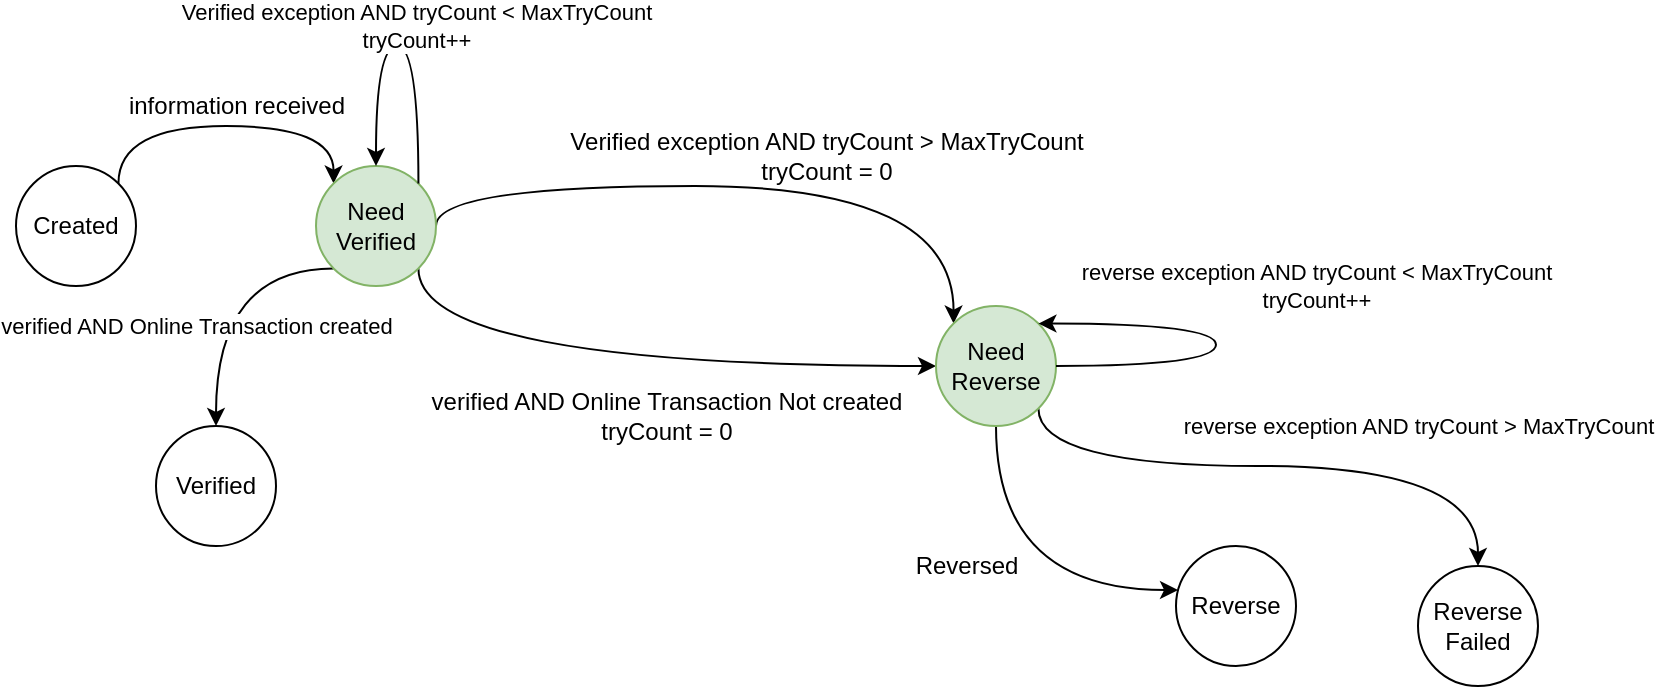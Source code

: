 <mxfile version="14.8.1" type="github">
  <diagram id="KU8UzdQ1xzfg_n8I3WLU" name="Page-1">
    <mxGraphModel dx="1422" dy="756" grid="1" gridSize="10" guides="1" tooltips="1" connect="1" arrows="1" fold="1" page="1" pageScale="1" pageWidth="850" pageHeight="1100" math="0" shadow="0">
      <root>
        <mxCell id="0" />
        <mxCell id="1" parent="0" />
        <mxCell id="dQ9hWwUdrEHZIV1AniP0-3" style="edgeStyle=orthogonalEdgeStyle;orthogonalLoop=1;jettySize=auto;html=1;exitX=1;exitY=0;exitDx=0;exitDy=0;entryX=0;entryY=0;entryDx=0;entryDy=0;curved=1;" edge="1" parent="1" source="dQ9hWwUdrEHZIV1AniP0-1" target="dQ9hWwUdrEHZIV1AniP0-2">
          <mxGeometry relative="1" as="geometry">
            <Array as="points">
              <mxPoint x="60" y="200" />
              <mxPoint x="168" y="200" />
            </Array>
          </mxGeometry>
        </mxCell>
        <mxCell id="dQ9hWwUdrEHZIV1AniP0-1" value="&lt;div&gt;Created&lt;/div&gt;" style="ellipse;whiteSpace=wrap;html=1;" vertex="1" parent="1">
          <mxGeometry x="9" y="220" width="60" height="60" as="geometry" />
        </mxCell>
        <mxCell id="dQ9hWwUdrEHZIV1AniP0-6" style="edgeStyle=orthogonalEdgeStyle;curved=1;orthogonalLoop=1;jettySize=auto;html=1;exitX=0;exitY=1;exitDx=0;exitDy=0;entryX=0.5;entryY=0;entryDx=0;entryDy=0;" edge="1" parent="1" source="dQ9hWwUdrEHZIV1AniP0-2" target="dQ9hWwUdrEHZIV1AniP0-5">
          <mxGeometry relative="1" as="geometry" />
        </mxCell>
        <mxCell id="dQ9hWwUdrEHZIV1AniP0-7" value="verified AND Online Transaction created" style="edgeLabel;html=1;align=center;verticalAlign=middle;resizable=0;points=[];" vertex="1" connectable="0" parent="dQ9hWwUdrEHZIV1AniP0-6">
          <mxGeometry x="0.113" y="14" relative="1" as="geometry">
            <mxPoint x="-24" y="11" as="offset" />
          </mxGeometry>
        </mxCell>
        <mxCell id="dQ9hWwUdrEHZIV1AniP0-12" style="edgeStyle=orthogonalEdgeStyle;curved=1;orthogonalLoop=1;jettySize=auto;html=1;exitX=1;exitY=0.5;exitDx=0;exitDy=0;entryX=0;entryY=0;entryDx=0;entryDy=0;" edge="1" parent="1" source="dQ9hWwUdrEHZIV1AniP0-2" target="dQ9hWwUdrEHZIV1AniP0-11">
          <mxGeometry relative="1" as="geometry">
            <Array as="points">
              <mxPoint x="219" y="230" />
              <mxPoint x="478" y="230" />
            </Array>
          </mxGeometry>
        </mxCell>
        <mxCell id="dQ9hWwUdrEHZIV1AniP0-16" style="edgeStyle=orthogonalEdgeStyle;curved=1;orthogonalLoop=1;jettySize=auto;html=1;exitX=1;exitY=1;exitDx=0;exitDy=0;entryX=0;entryY=0.5;entryDx=0;entryDy=0;" edge="1" parent="1" source="dQ9hWwUdrEHZIV1AniP0-2" target="dQ9hWwUdrEHZIV1AniP0-11">
          <mxGeometry relative="1" as="geometry">
            <Array as="points">
              <mxPoint x="210" y="320" />
            </Array>
          </mxGeometry>
        </mxCell>
        <mxCell id="dQ9hWwUdrEHZIV1AniP0-2" value="Need&lt;br&gt;Verified" style="ellipse;whiteSpace=wrap;html=1;fillColor=#d5e8d4;strokeColor=#82b366;" vertex="1" parent="1">
          <mxGeometry x="159" y="220" width="60" height="60" as="geometry" />
        </mxCell>
        <mxCell id="dQ9hWwUdrEHZIV1AniP0-4" value="information received" style="text;html=1;align=center;verticalAlign=middle;resizable=0;points=[];autosize=1;strokeColor=none;" vertex="1" parent="1">
          <mxGeometry x="59" y="180" width="120" height="20" as="geometry" />
        </mxCell>
        <mxCell id="dQ9hWwUdrEHZIV1AniP0-5" value="Verified" style="ellipse;whiteSpace=wrap;html=1;" vertex="1" parent="1">
          <mxGeometry x="79" y="350" width="60" height="60" as="geometry" />
        </mxCell>
        <mxCell id="dQ9hWwUdrEHZIV1AniP0-8" style="edgeStyle=orthogonalEdgeStyle;curved=1;orthogonalLoop=1;jettySize=auto;html=1;exitX=1;exitY=0;exitDx=0;exitDy=0;entryX=0.5;entryY=0;entryDx=0;entryDy=0;" edge="1" parent="1" source="dQ9hWwUdrEHZIV1AniP0-2" target="dQ9hWwUdrEHZIV1AniP0-2">
          <mxGeometry relative="1" as="geometry">
            <Array as="points">
              <mxPoint x="210" y="160" />
              <mxPoint x="189" y="160" />
            </Array>
          </mxGeometry>
        </mxCell>
        <mxCell id="dQ9hWwUdrEHZIV1AniP0-10" value="Verified exception AND tryCount &amp;lt; MaxTryCount&lt;br&gt;tryCount++" style="edgeLabel;html=1;align=center;verticalAlign=middle;resizable=0;points=[];" vertex="1" connectable="0" parent="dQ9hWwUdrEHZIV1AniP0-8">
          <mxGeometry x="0.333" y="8" relative="1" as="geometry">
            <mxPoint x="12" y="-20" as="offset" />
          </mxGeometry>
        </mxCell>
        <mxCell id="dQ9hWwUdrEHZIV1AniP0-18" style="edgeStyle=orthogonalEdgeStyle;curved=1;orthogonalLoop=1;jettySize=auto;html=1;exitX=0.5;exitY=1;exitDx=0;exitDy=0;entryX=0.017;entryY=0.367;entryDx=0;entryDy=0;entryPerimeter=0;" edge="1" parent="1" source="dQ9hWwUdrEHZIV1AniP0-11" target="dQ9hWwUdrEHZIV1AniP0-17">
          <mxGeometry relative="1" as="geometry" />
        </mxCell>
        <mxCell id="dQ9hWwUdrEHZIV1AniP0-25" style="edgeStyle=orthogonalEdgeStyle;curved=1;orthogonalLoop=1;jettySize=auto;html=1;exitX=1;exitY=1;exitDx=0;exitDy=0;" edge="1" parent="1" source="dQ9hWwUdrEHZIV1AniP0-11">
          <mxGeometry relative="1" as="geometry">
            <mxPoint x="740" y="420" as="targetPoint" />
            <Array as="points">
              <mxPoint x="520" y="370" />
              <mxPoint x="740" y="370" />
            </Array>
          </mxGeometry>
        </mxCell>
        <mxCell id="dQ9hWwUdrEHZIV1AniP0-11" value="Need&lt;br&gt;Reverse" style="ellipse;whiteSpace=wrap;html=1;fillColor=#d5e8d4;strokeColor=#82b366;" vertex="1" parent="1">
          <mxGeometry x="469" y="290" width="60" height="60" as="geometry" />
        </mxCell>
        <mxCell id="dQ9hWwUdrEHZIV1AniP0-13" value="Verified exception AND tryCount &amp;gt; MaxTryCount&lt;br&gt;tryCount = 0" style="text;html=1;align=center;verticalAlign=middle;resizable=0;points=[];autosize=1;strokeColor=none;" vertex="1" parent="1">
          <mxGeometry x="279" y="200" width="270" height="30" as="geometry" />
        </mxCell>
        <mxCell id="dQ9hWwUdrEHZIV1AniP0-15" value="verified AND Online Transaction Not created&lt;br&gt;tryCount = 0" style="text;html=1;align=center;verticalAlign=middle;resizable=0;points=[];autosize=1;strokeColor=none;" vertex="1" parent="1">
          <mxGeometry x="209" y="330" width="250" height="30" as="geometry" />
        </mxCell>
        <mxCell id="dQ9hWwUdrEHZIV1AniP0-17" value="Reverse" style="ellipse;whiteSpace=wrap;html=1;" vertex="1" parent="1">
          <mxGeometry x="589" y="410" width="60" height="60" as="geometry" />
        </mxCell>
        <mxCell id="dQ9hWwUdrEHZIV1AniP0-19" value="Reversed" style="text;html=1;align=center;verticalAlign=middle;resizable=0;points=[];autosize=1;strokeColor=none;" vertex="1" parent="1">
          <mxGeometry x="449" y="410" width="70" height="20" as="geometry" />
        </mxCell>
        <mxCell id="dQ9hWwUdrEHZIV1AniP0-20" style="edgeStyle=orthogonalEdgeStyle;curved=1;orthogonalLoop=1;jettySize=auto;html=1;exitX=1;exitY=0.5;exitDx=0;exitDy=0;entryX=1;entryY=0;entryDx=0;entryDy=0;" edge="1" parent="1" source="dQ9hWwUdrEHZIV1AniP0-11" target="dQ9hWwUdrEHZIV1AniP0-11">
          <mxGeometry relative="1" as="geometry">
            <Array as="points">
              <mxPoint x="609" y="320" />
              <mxPoint x="609" y="299" />
            </Array>
          </mxGeometry>
        </mxCell>
        <mxCell id="dQ9hWwUdrEHZIV1AniP0-21" value="reverse exception AND tryCount &amp;lt; MaxTryCount&lt;br&gt;tryCount++" style="edgeLabel;html=1;align=center;verticalAlign=middle;resizable=0;points=[];" vertex="1" connectable="0" parent="1">
          <mxGeometry x="659" y="280.003" as="geometry" />
        </mxCell>
        <mxCell id="dQ9hWwUdrEHZIV1AniP0-22" value="Reverse&lt;br&gt;Failed" style="ellipse;whiteSpace=wrap;html=1;" vertex="1" parent="1">
          <mxGeometry x="710" y="420" width="60" height="60" as="geometry" />
        </mxCell>
        <mxCell id="dQ9hWwUdrEHZIV1AniP0-24" value="reverse exception AND tryCount &amp;gt; MaxTryCount" style="edgeLabel;html=1;align=center;verticalAlign=middle;resizable=0;points=[];" vertex="1" connectable="0" parent="1">
          <mxGeometry x="710" y="350.003" as="geometry" />
        </mxCell>
      </root>
    </mxGraphModel>
  </diagram>
</mxfile>
